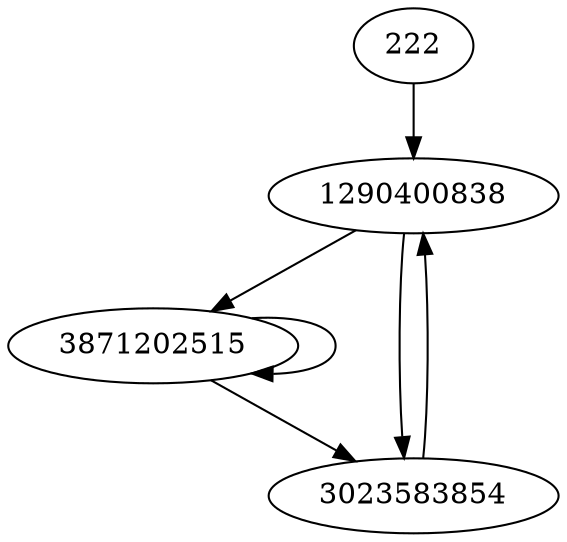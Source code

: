 digraph  {
1290400838;
3871202515;
222;
3023583854;
1290400838 -> 3023583854;
1290400838 -> 3871202515;
3871202515 -> 3871202515;
3871202515 -> 3023583854;
222 -> 1290400838;
3023583854 -> 1290400838;
}
